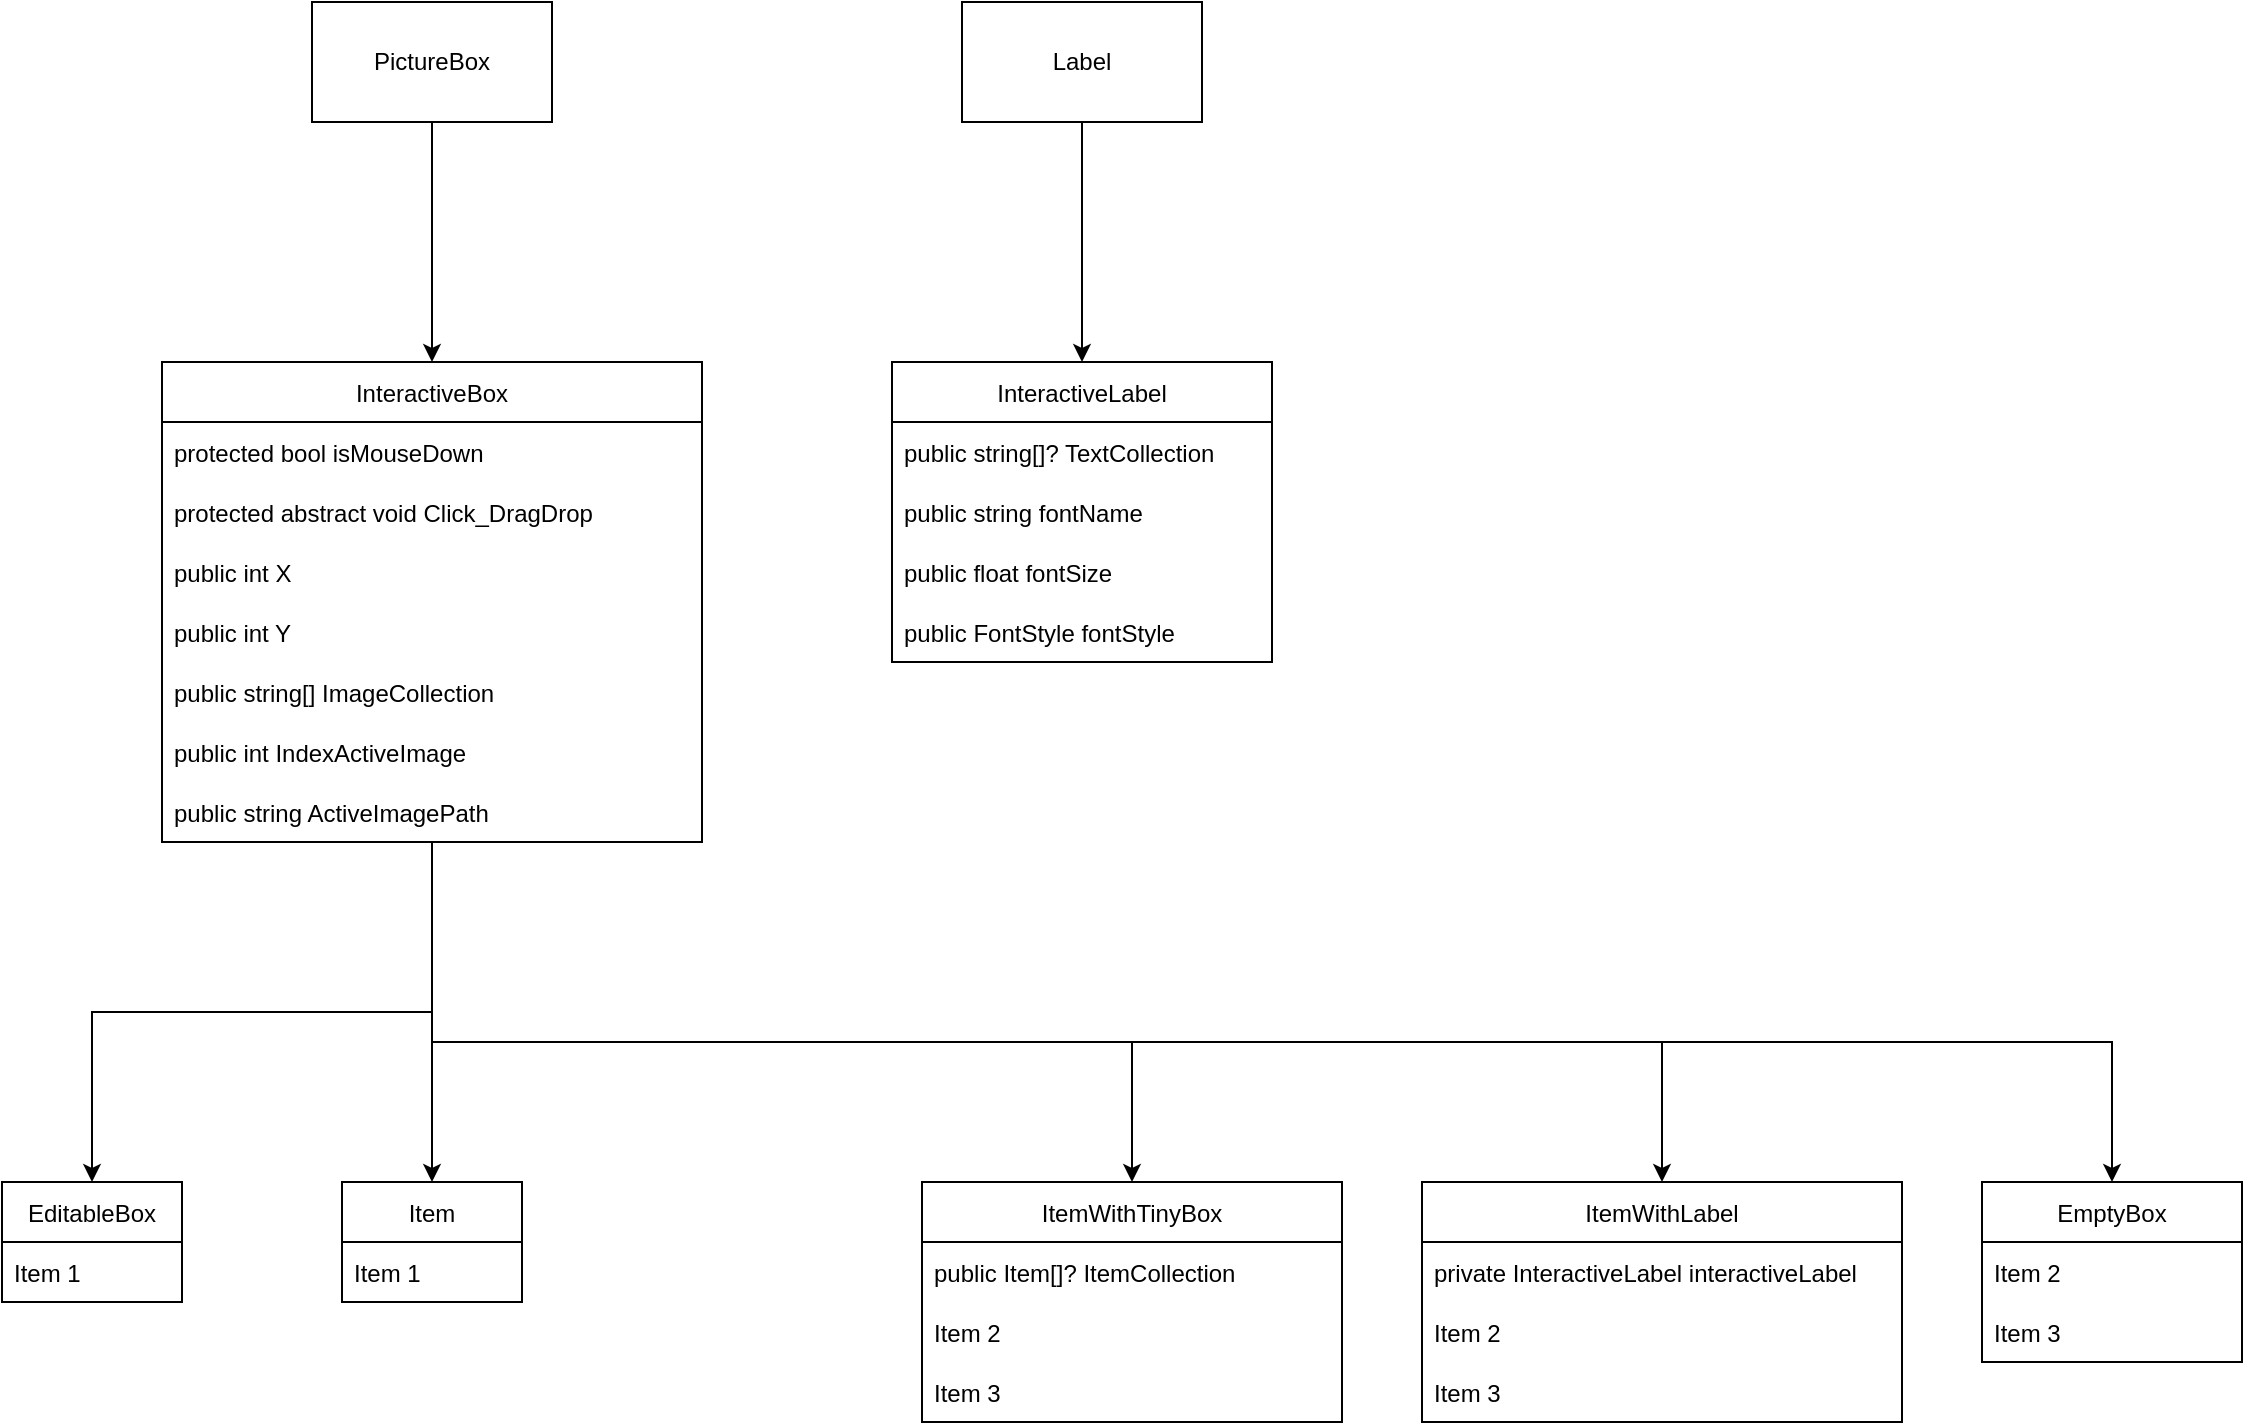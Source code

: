 <mxfile version="16.5.1" type="device"><diagram id="R2lEEEUBdFMjLlhIrx00" name="Page-1"><mxGraphModel dx="1182" dy="1975" grid="1" gridSize="10" guides="1" tooltips="1" connect="1" arrows="1" fold="1" page="1" pageScale="1" pageWidth="850" pageHeight="1100" math="0" shadow="0" extFonts="Permanent Marker^https://fonts.googleapis.com/css?family=Permanent+Marker"><root><mxCell id="0"/><mxCell id="1" parent="0"/><mxCell id="3gNWK94-StZfdCs6tU26-33" style="edgeStyle=orthogonalEdgeStyle;rounded=0;orthogonalLoop=1;jettySize=auto;html=1;entryX=0.5;entryY=0;entryDx=0;entryDy=0;" parent="1" source="3gNWK94-StZfdCs6tU26-2" target="3gNWK94-StZfdCs6tU26-23" edge="1"><mxGeometry relative="1" as="geometry"><Array as="points"><mxPoint x="225" y="450"/><mxPoint x="575" y="450"/></Array></mxGeometry></mxCell><mxCell id="3gNWK94-StZfdCs6tU26-34" style="edgeStyle=orthogonalEdgeStyle;rounded=0;orthogonalLoop=1;jettySize=auto;html=1;" parent="1" source="3gNWK94-StZfdCs6tU26-2" target="3gNWK94-StZfdCs6tU26-15" edge="1"><mxGeometry relative="1" as="geometry"><Array as="points"><mxPoint x="225" y="550"/></Array></mxGeometry></mxCell><mxCell id="3gNWK94-StZfdCs6tU26-39" style="edgeStyle=orthogonalEdgeStyle;rounded=0;orthogonalLoop=1;jettySize=auto;html=1;entryX=0.5;entryY=0;entryDx=0;entryDy=0;" parent="1" source="3gNWK94-StZfdCs6tU26-2" target="3gNWK94-StZfdCs6tU26-35" edge="1"><mxGeometry relative="1" as="geometry"><Array as="points"><mxPoint x="225" y="450"/><mxPoint x="840" y="450"/></Array></mxGeometry></mxCell><mxCell id="3gNWK94-StZfdCs6tU26-56" style="edgeStyle=orthogonalEdgeStyle;rounded=0;orthogonalLoop=1;jettySize=auto;html=1;" parent="1" source="3gNWK94-StZfdCs6tU26-2" target="3gNWK94-StZfdCs6tU26-54" edge="1"><mxGeometry relative="1" as="geometry"/></mxCell><mxCell id="3gNWK94-StZfdCs6tU26-2" value="InteractiveBox" style="swimlane;fontStyle=0;childLayout=stackLayout;horizontal=1;startSize=30;horizontalStack=0;resizeParent=1;resizeParentMax=0;resizeLast=0;collapsible=1;marginBottom=0;" parent="1" vertex="1"><mxGeometry x="90" y="110" width="270" height="240" as="geometry"/></mxCell><mxCell id="3gNWK94-StZfdCs6tU26-3" value="protected bool isMouseDown" style="text;strokeColor=none;fillColor=none;align=left;verticalAlign=middle;spacingLeft=4;spacingRight=4;overflow=hidden;points=[[0,0.5],[1,0.5]];portConstraint=eastwest;rotatable=0;" parent="3gNWK94-StZfdCs6tU26-2" vertex="1"><mxGeometry y="30" width="270" height="30" as="geometry"/></mxCell><mxCell id="3gNWK94-StZfdCs6tU26-4" value="protected abstract void Click_DragDrop" style="text;strokeColor=none;fillColor=none;align=left;verticalAlign=middle;spacingLeft=4;spacingRight=4;overflow=hidden;points=[[0,0.5],[1,0.5]];portConstraint=eastwest;rotatable=0;" parent="3gNWK94-StZfdCs6tU26-2" vertex="1"><mxGeometry y="60" width="270" height="30" as="geometry"/></mxCell><mxCell id="3gNWK94-StZfdCs6tU26-5" value="public int X" style="text;strokeColor=none;fillColor=none;align=left;verticalAlign=middle;spacingLeft=4;spacingRight=4;overflow=hidden;points=[[0,0.5],[1,0.5]];portConstraint=eastwest;rotatable=0;" parent="3gNWK94-StZfdCs6tU26-2" vertex="1"><mxGeometry y="90" width="270" height="30" as="geometry"/></mxCell><mxCell id="3gNWK94-StZfdCs6tU26-6" value="public int Y" style="text;strokeColor=none;fillColor=none;align=left;verticalAlign=middle;spacingLeft=4;spacingRight=4;overflow=hidden;points=[[0,0.5],[1,0.5]];portConstraint=eastwest;rotatable=0;" parent="3gNWK94-StZfdCs6tU26-2" vertex="1"><mxGeometry y="120" width="270" height="30" as="geometry"/></mxCell><mxCell id="3gNWK94-StZfdCs6tU26-7" value="public string[] ImageCollection" style="text;strokeColor=none;fillColor=none;align=left;verticalAlign=middle;spacingLeft=4;spacingRight=4;overflow=hidden;points=[[0,0.5],[1,0.5]];portConstraint=eastwest;rotatable=0;" parent="3gNWK94-StZfdCs6tU26-2" vertex="1"><mxGeometry y="150" width="270" height="30" as="geometry"/></mxCell><mxCell id="3gNWK94-StZfdCs6tU26-9" value="public int IndexActiveImage" style="text;strokeColor=none;fillColor=none;align=left;verticalAlign=middle;spacingLeft=4;spacingRight=4;overflow=hidden;points=[[0,0.5],[1,0.5]];portConstraint=eastwest;rotatable=0;" parent="3gNWK94-StZfdCs6tU26-2" vertex="1"><mxGeometry y="180" width="270" height="30" as="geometry"/></mxCell><mxCell id="3gNWK94-StZfdCs6tU26-10" value="public string ActiveImagePath" style="text;strokeColor=none;fillColor=none;align=left;verticalAlign=middle;spacingLeft=4;spacingRight=4;overflow=hidden;points=[[0,0.5],[1,0.5]];portConstraint=eastwest;rotatable=0;" parent="3gNWK94-StZfdCs6tU26-2" vertex="1"><mxGeometry y="210" width="270" height="30" as="geometry"/></mxCell><mxCell id="3gNWK94-StZfdCs6tU26-15" value="Item" style="swimlane;fontStyle=0;childLayout=stackLayout;horizontal=1;startSize=30;horizontalStack=0;resizeParent=1;resizeParentMax=0;resizeLast=0;collapsible=1;marginBottom=0;" parent="1" vertex="1"><mxGeometry x="180" y="520" width="90" height="60" as="geometry"/></mxCell><mxCell id="3gNWK94-StZfdCs6tU26-16" value="Item 1" style="text;strokeColor=none;fillColor=none;align=left;verticalAlign=middle;spacingLeft=4;spacingRight=4;overflow=hidden;points=[[0,0.5],[1,0.5]];portConstraint=eastwest;rotatable=0;" parent="3gNWK94-StZfdCs6tU26-15" vertex="1"><mxGeometry y="30" width="90" height="30" as="geometry"/></mxCell><mxCell id="3gNWK94-StZfdCs6tU26-23" value="ItemWithTinyBox" style="swimlane;fontStyle=0;childLayout=stackLayout;horizontal=1;startSize=30;horizontalStack=0;resizeParent=1;resizeParentMax=0;resizeLast=0;collapsible=1;marginBottom=0;" parent="1" vertex="1"><mxGeometry x="470" y="520" width="210" height="120" as="geometry"/></mxCell><mxCell id="3gNWK94-StZfdCs6tU26-24" value="public Item[]? ItemCollection" style="text;strokeColor=none;fillColor=none;align=left;verticalAlign=middle;spacingLeft=4;spacingRight=4;overflow=hidden;points=[[0,0.5],[1,0.5]];portConstraint=eastwest;rotatable=0;" parent="3gNWK94-StZfdCs6tU26-23" vertex="1"><mxGeometry y="30" width="210" height="30" as="geometry"/></mxCell><mxCell id="3gNWK94-StZfdCs6tU26-25" value="Item 2" style="text;strokeColor=none;fillColor=none;align=left;verticalAlign=middle;spacingLeft=4;spacingRight=4;overflow=hidden;points=[[0,0.5],[1,0.5]];portConstraint=eastwest;rotatable=0;" parent="3gNWK94-StZfdCs6tU26-23" vertex="1"><mxGeometry y="60" width="210" height="30" as="geometry"/></mxCell><mxCell id="3gNWK94-StZfdCs6tU26-26" value="Item 3" style="text;strokeColor=none;fillColor=none;align=left;verticalAlign=middle;spacingLeft=4;spacingRight=4;overflow=hidden;points=[[0,0.5],[1,0.5]];portConstraint=eastwest;rotatable=0;" parent="3gNWK94-StZfdCs6tU26-23" vertex="1"><mxGeometry y="90" width="210" height="30" as="geometry"/></mxCell><mxCell id="3gNWK94-StZfdCs6tU26-31" style="edgeStyle=orthogonalEdgeStyle;rounded=0;orthogonalLoop=1;jettySize=auto;html=1;exitX=0.5;exitY=1;exitDx=0;exitDy=0;" parent="1" source="3gNWK94-StZfdCs6tU26-45" target="3gNWK94-StZfdCs6tU26-2" edge="1"><mxGeometry relative="1" as="geometry"><mxPoint x="225" as="sourcePoint"/></mxGeometry></mxCell><mxCell id="3gNWK94-StZfdCs6tU26-35" value="ItemWithLabel" style="swimlane;fontStyle=0;childLayout=stackLayout;horizontal=1;startSize=30;horizontalStack=0;resizeParent=1;resizeParentMax=0;resizeLast=0;collapsible=1;marginBottom=0;" parent="1" vertex="1"><mxGeometry x="720" y="520" width="240" height="120" as="geometry"/></mxCell><mxCell id="3gNWK94-StZfdCs6tU26-36" value="private InteractiveLabel interactiveLabel" style="text;strokeColor=none;fillColor=none;align=left;verticalAlign=middle;spacingLeft=4;spacingRight=4;overflow=hidden;points=[[0,0.5],[1,0.5]];portConstraint=eastwest;rotatable=0;" parent="3gNWK94-StZfdCs6tU26-35" vertex="1"><mxGeometry y="30" width="240" height="30" as="geometry"/></mxCell><mxCell id="3gNWK94-StZfdCs6tU26-37" value="Item 2" style="text;strokeColor=none;fillColor=none;align=left;verticalAlign=middle;spacingLeft=4;spacingRight=4;overflow=hidden;points=[[0,0.5],[1,0.5]];portConstraint=eastwest;rotatable=0;" parent="3gNWK94-StZfdCs6tU26-35" vertex="1"><mxGeometry y="60" width="240" height="30" as="geometry"/></mxCell><mxCell id="3gNWK94-StZfdCs6tU26-38" value="Item 3" style="text;strokeColor=none;fillColor=none;align=left;verticalAlign=middle;spacingLeft=4;spacingRight=4;overflow=hidden;points=[[0,0.5],[1,0.5]];portConstraint=eastwest;rotatable=0;" parent="3gNWK94-StZfdCs6tU26-35" vertex="1"><mxGeometry y="90" width="240" height="30" as="geometry"/></mxCell><mxCell id="3gNWK94-StZfdCs6tU26-40" value="EmptyBox" style="swimlane;fontStyle=0;childLayout=stackLayout;horizontal=1;startSize=30;horizontalStack=0;resizeParent=1;resizeParentMax=0;resizeLast=0;collapsible=1;marginBottom=0;" parent="1" vertex="1"><mxGeometry x="1000" y="520" width="130" height="90" as="geometry"/></mxCell><mxCell id="3gNWK94-StZfdCs6tU26-42" value="Item 2" style="text;strokeColor=none;fillColor=none;align=left;verticalAlign=middle;spacingLeft=4;spacingRight=4;overflow=hidden;points=[[0,0.5],[1,0.5]];portConstraint=eastwest;rotatable=0;" parent="3gNWK94-StZfdCs6tU26-40" vertex="1"><mxGeometry y="30" width="130" height="30" as="geometry"/></mxCell><mxCell id="3gNWK94-StZfdCs6tU26-43" value="Item 3" style="text;strokeColor=none;fillColor=none;align=left;verticalAlign=middle;spacingLeft=4;spacingRight=4;overflow=hidden;points=[[0,0.5],[1,0.5]];portConstraint=eastwest;rotatable=0;" parent="3gNWK94-StZfdCs6tU26-40" vertex="1"><mxGeometry y="60" width="130" height="30" as="geometry"/></mxCell><mxCell id="3gNWK94-StZfdCs6tU26-44" style="edgeStyle=orthogonalEdgeStyle;rounded=0;orthogonalLoop=1;jettySize=auto;html=1;entryX=0.5;entryY=0;entryDx=0;entryDy=0;" parent="1" source="3gNWK94-StZfdCs6tU26-2" target="3gNWK94-StZfdCs6tU26-40" edge="1"><mxGeometry relative="1" as="geometry"><mxPoint x="225" y="380" as="sourcePoint"/><mxPoint x="740" y="520" as="targetPoint"/><Array as="points"><mxPoint x="225" y="450"/><mxPoint x="1065" y="450"/></Array></mxGeometry></mxCell><mxCell id="3gNWK94-StZfdCs6tU26-45" value="PictureBox" style="rounded=0;whiteSpace=wrap;html=1;" parent="1" vertex="1"><mxGeometry x="165" y="-70" width="120" height="60" as="geometry"/></mxCell><mxCell id="3gNWK94-StZfdCs6tU26-47" value="InteractiveLabel" style="swimlane;fontStyle=0;childLayout=stackLayout;horizontal=1;startSize=30;horizontalStack=0;resizeParent=1;resizeParentMax=0;resizeLast=0;collapsible=1;marginBottom=0;" parent="1" vertex="1"><mxGeometry x="455" y="110" width="190" height="150" as="geometry"/></mxCell><mxCell id="3gNWK94-StZfdCs6tU26-48" value="public string[]? TextCollection" style="text;strokeColor=none;fillColor=none;align=left;verticalAlign=middle;spacingLeft=4;spacingRight=4;overflow=hidden;points=[[0,0.5],[1,0.5]];portConstraint=eastwest;rotatable=0;" parent="3gNWK94-StZfdCs6tU26-47" vertex="1"><mxGeometry y="30" width="190" height="30" as="geometry"/></mxCell><mxCell id="3gNWK94-StZfdCs6tU26-49" value="public string fontName" style="text;strokeColor=none;fillColor=none;align=left;verticalAlign=middle;spacingLeft=4;spacingRight=4;overflow=hidden;points=[[0,0.5],[1,0.5]];portConstraint=eastwest;rotatable=0;" parent="3gNWK94-StZfdCs6tU26-47" vertex="1"><mxGeometry y="60" width="190" height="30" as="geometry"/></mxCell><mxCell id="3gNWK94-StZfdCs6tU26-50" value="public float fontSize" style="text;strokeColor=none;fillColor=none;align=left;verticalAlign=middle;spacingLeft=4;spacingRight=4;overflow=hidden;points=[[0,0.5],[1,0.5]];portConstraint=eastwest;rotatable=0;" parent="3gNWK94-StZfdCs6tU26-47" vertex="1"><mxGeometry y="90" width="190" height="30" as="geometry"/></mxCell><mxCell id="3gNWK94-StZfdCs6tU26-51" value="public FontStyle fontStyle " style="text;strokeColor=none;fillColor=none;align=left;verticalAlign=middle;spacingLeft=4;spacingRight=4;overflow=hidden;points=[[0,0.5],[1,0.5]];portConstraint=eastwest;rotatable=0;" parent="3gNWK94-StZfdCs6tU26-47" vertex="1"><mxGeometry y="120" width="190" height="30" as="geometry"/></mxCell><mxCell id="3gNWK94-StZfdCs6tU26-53" style="edgeStyle=orthogonalEdgeStyle;rounded=0;orthogonalLoop=1;jettySize=auto;html=1;" parent="1" source="3gNWK94-StZfdCs6tU26-52" target="3gNWK94-StZfdCs6tU26-47" edge="1"><mxGeometry relative="1" as="geometry"/></mxCell><mxCell id="3gNWK94-StZfdCs6tU26-52" value="Label" style="rounded=0;whiteSpace=wrap;html=1;" parent="1" vertex="1"><mxGeometry x="490" y="-70" width="120" height="60" as="geometry"/></mxCell><mxCell id="3gNWK94-StZfdCs6tU26-54" value="EditableBox" style="swimlane;fontStyle=0;childLayout=stackLayout;horizontal=1;startSize=30;horizontalStack=0;resizeParent=1;resizeParentMax=0;resizeLast=0;collapsible=1;marginBottom=0;" parent="1" vertex="1"><mxGeometry x="10" y="520" width="90" height="60" as="geometry"/></mxCell><mxCell id="3gNWK94-StZfdCs6tU26-55" value="Item 1" style="text;strokeColor=none;fillColor=none;align=left;verticalAlign=middle;spacingLeft=4;spacingRight=4;overflow=hidden;points=[[0,0.5],[1,0.5]];portConstraint=eastwest;rotatable=0;" parent="3gNWK94-StZfdCs6tU26-54" vertex="1"><mxGeometry y="30" width="90" height="30" as="geometry"/></mxCell></root></mxGraphModel></diagram></mxfile>